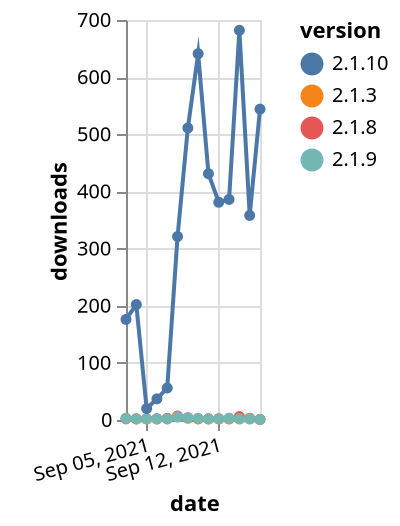 {"$schema": "https://vega.github.io/schema/vega-lite/v5.json", "description": "A simple bar chart with embedded data.", "data": {"values": [{"date": "2021-09-03", "total": 4445, "delta": 2, "version": "2.1.8"}, {"date": "2021-09-04", "total": 4447, "delta": 2, "version": "2.1.8"}, {"date": "2021-09-05", "total": 4449, "delta": 2, "version": "2.1.8"}, {"date": "2021-09-06", "total": 4451, "delta": 2, "version": "2.1.8"}, {"date": "2021-09-07", "total": 4454, "delta": 3, "version": "2.1.8"}, {"date": "2021-09-08", "total": 4461, "delta": 7, "version": "2.1.8"}, {"date": "2021-09-09", "total": 4465, "delta": 4, "version": "2.1.8"}, {"date": "2021-09-10", "total": 4467, "delta": 2, "version": "2.1.8"}, {"date": "2021-09-11", "total": 4469, "delta": 2, "version": "2.1.8"}, {"date": "2021-09-12", "total": 4471, "delta": 2, "version": "2.1.8"}, {"date": "2021-09-13", "total": 4473, "delta": 2, "version": "2.1.8"}, {"date": "2021-09-14", "total": 4479, "delta": 6, "version": "2.1.8"}, {"date": "2021-09-15", "total": 4482, "delta": 3, "version": "2.1.8"}, {"date": "2021-09-16", "total": 4483, "delta": 1, "version": "2.1.8"}, {"date": "2021-09-03", "total": 2806, "delta": 3, "version": "2.1.3"}, {"date": "2021-09-04", "total": 2808, "delta": 2, "version": "2.1.3"}, {"date": "2021-09-05", "total": 2810, "delta": 2, "version": "2.1.3"}, {"date": "2021-09-06", "total": 2812, "delta": 2, "version": "2.1.3"}, {"date": "2021-09-07", "total": 2814, "delta": 2, "version": "2.1.3"}, {"date": "2021-09-08", "total": 2820, "delta": 6, "version": "2.1.3"}, {"date": "2021-09-09", "total": 2823, "delta": 3, "version": "2.1.3"}, {"date": "2021-09-10", "total": 2825, "delta": 2, "version": "2.1.3"}, {"date": "2021-09-11", "total": 2827, "delta": 2, "version": "2.1.3"}, {"date": "2021-09-12", "total": 2829, "delta": 2, "version": "2.1.3"}, {"date": "2021-09-13", "total": 2831, "delta": 2, "version": "2.1.3"}, {"date": "2021-09-14", "total": 2833, "delta": 2, "version": "2.1.3"}, {"date": "2021-09-15", "total": 2835, "delta": 2, "version": "2.1.3"}, {"date": "2021-09-16", "total": 2836, "delta": 1, "version": "2.1.3"}, {"date": "2021-09-03", "total": 18791, "delta": 3, "version": "2.1.9"}, {"date": "2021-09-04", "total": 18793, "delta": 2, "version": "2.1.9"}, {"date": "2021-09-05", "total": 18795, "delta": 2, "version": "2.1.9"}, {"date": "2021-09-06", "total": 18797, "delta": 2, "version": "2.1.9"}, {"date": "2021-09-07", "total": 18799, "delta": 2, "version": "2.1.9"}, {"date": "2021-09-08", "total": 18804, "delta": 5, "version": "2.1.9"}, {"date": "2021-09-09", "total": 18808, "delta": 4, "version": "2.1.9"}, {"date": "2021-09-10", "total": 18811, "delta": 3, "version": "2.1.9"}, {"date": "2021-09-11", "total": 18813, "delta": 2, "version": "2.1.9"}, {"date": "2021-09-12", "total": 18815, "delta": 2, "version": "2.1.9"}, {"date": "2021-09-13", "total": 18818, "delta": 3, "version": "2.1.9"}, {"date": "2021-09-14", "total": 18820, "delta": 2, "version": "2.1.9"}, {"date": "2021-09-15", "total": 18822, "delta": 2, "version": "2.1.9"}, {"date": "2021-09-16", "total": 18823, "delta": 1, "version": "2.1.9"}, {"date": "2021-09-03", "total": 100400, "delta": 176, "version": "2.1.10"}, {"date": "2021-09-04", "total": 100602, "delta": 202, "version": "2.1.10"}, {"date": "2021-09-05", "total": 100622, "delta": 20, "version": "2.1.10"}, {"date": "2021-09-06", "total": 100659, "delta": 37, "version": "2.1.10"}, {"date": "2021-09-07", "total": 100715, "delta": 56, "version": "2.1.10"}, {"date": "2021-09-08", "total": 101036, "delta": 321, "version": "2.1.10"}, {"date": "2021-09-09", "total": 101547, "delta": 511, "version": "2.1.10"}, {"date": "2021-09-10", "total": 102188, "delta": 641, "version": "2.1.10"}, {"date": "2021-09-11", "total": 102619, "delta": 431, "version": "2.1.10"}, {"date": "2021-09-12", "total": 103000, "delta": 381, "version": "2.1.10"}, {"date": "2021-09-13", "total": 103386, "delta": 386, "version": "2.1.10"}, {"date": "2021-09-14", "total": 104068, "delta": 682, "version": "2.1.10"}, {"date": "2021-09-15", "total": 104426, "delta": 358, "version": "2.1.10"}, {"date": "2021-09-16", "total": 104970, "delta": 544, "version": "2.1.10"}]}, "width": "container", "mark": {"type": "line", "point": {"filled": true}}, "encoding": {"x": {"field": "date", "type": "temporal", "timeUnit": "yearmonthdate", "title": "date", "axis": {"labelAngle": -15}}, "y": {"field": "delta", "type": "quantitative", "title": "downloads"}, "color": {"field": "version", "type": "nominal"}, "tooltip": {"field": "delta"}}}